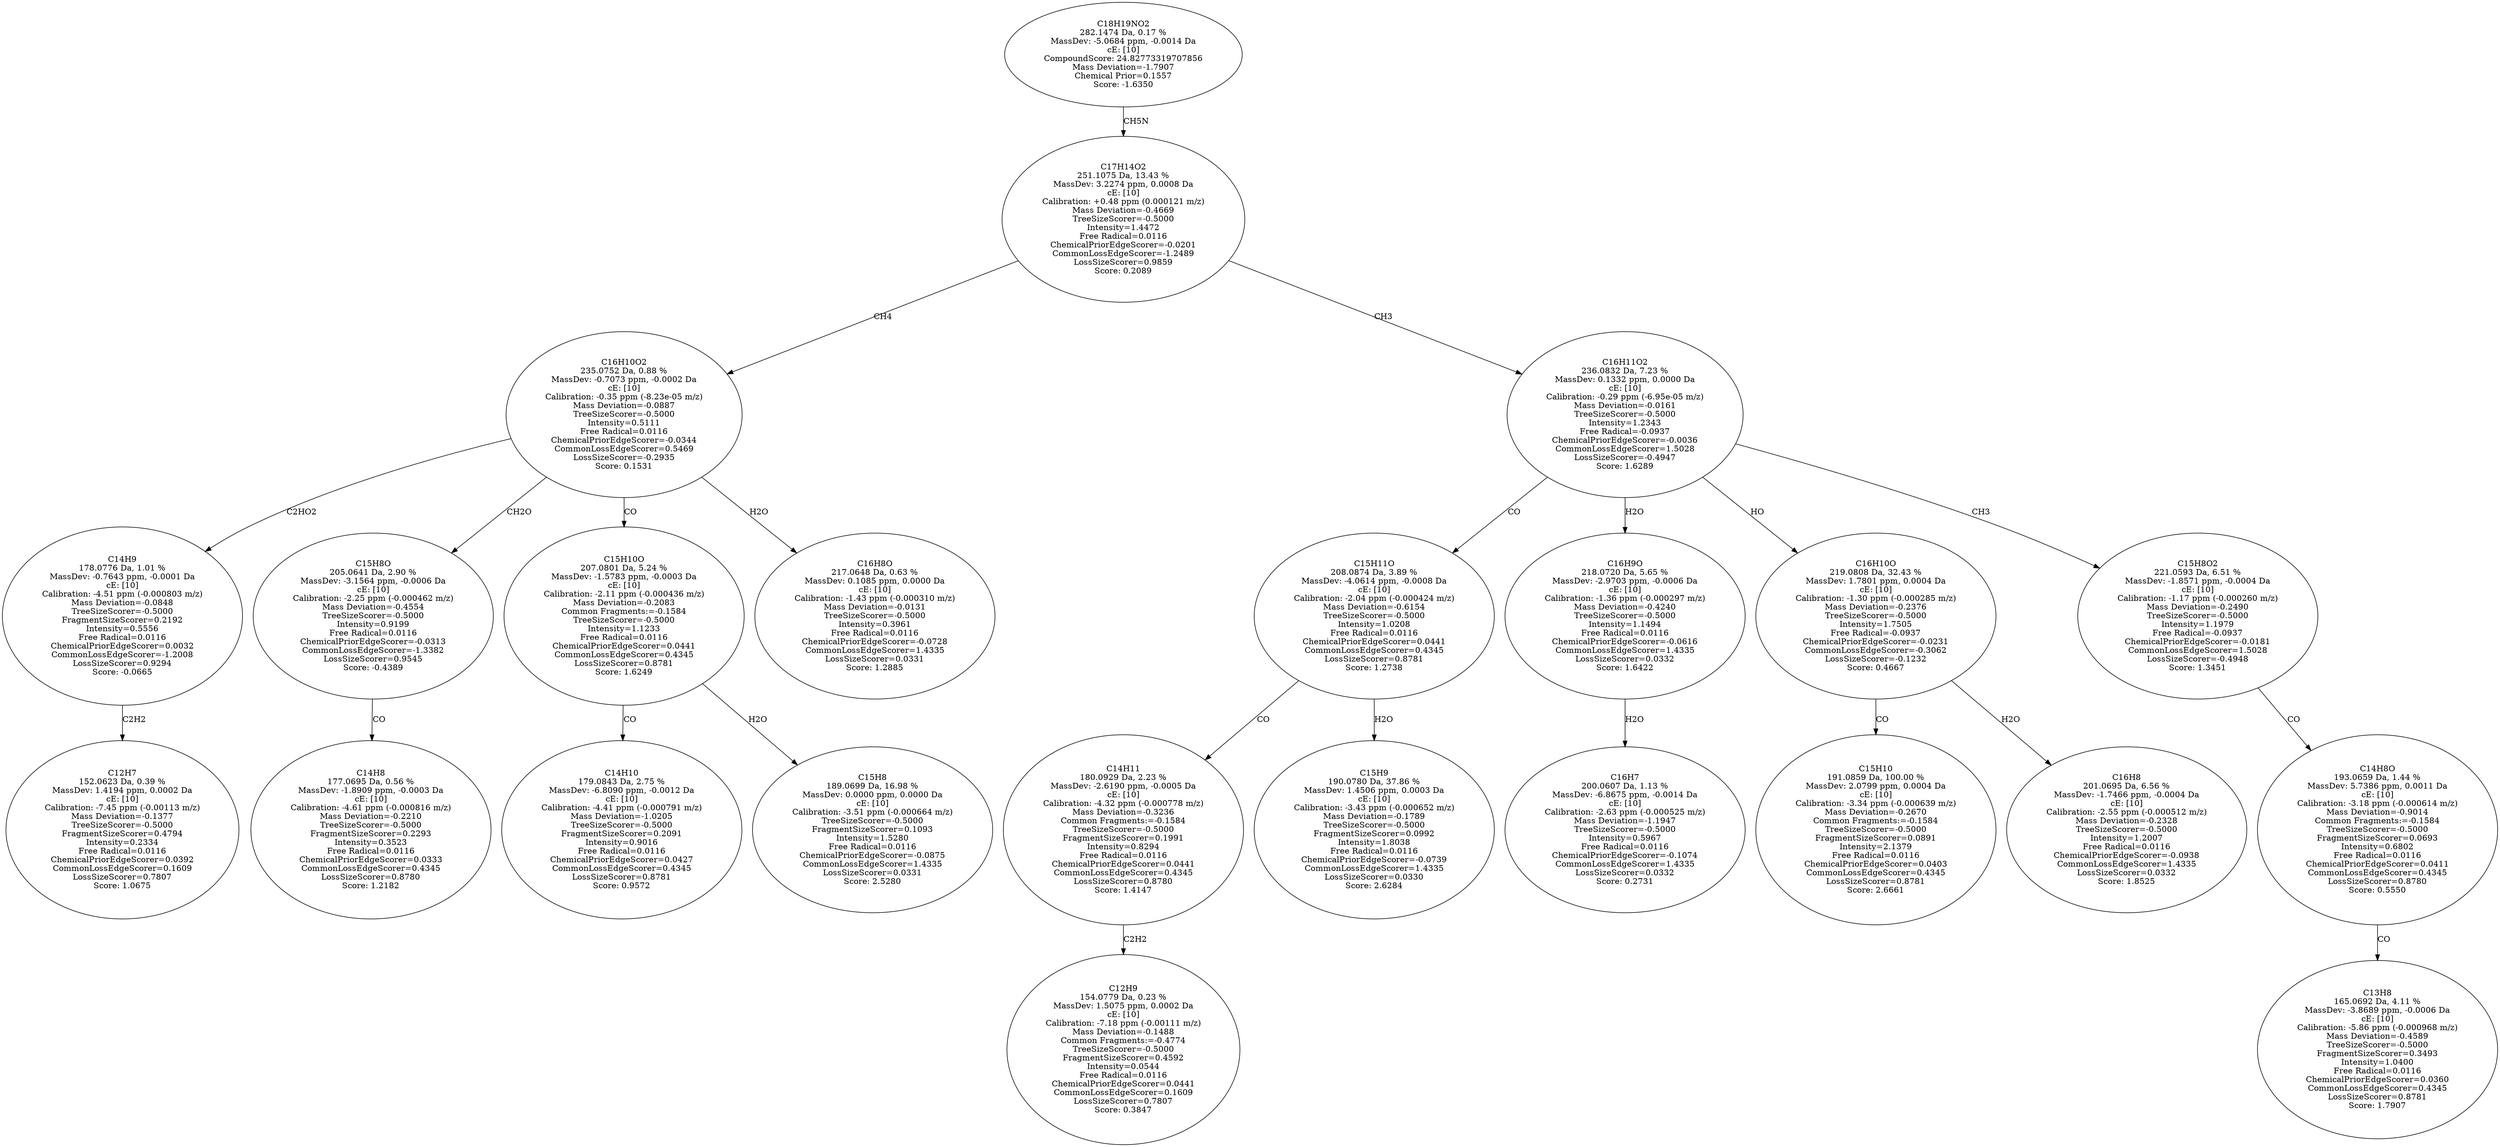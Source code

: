 strict digraph {
v1 [label="C12H7\n152.0623 Da, 0.39 %\nMassDev: 1.4194 ppm, 0.0002 Da\ncE: [10]\nCalibration: -7.45 ppm (-0.00113 m/z)\nMass Deviation=-0.1377\nTreeSizeScorer=-0.5000\nFragmentSizeScorer=0.4794\nIntensity=0.2334\nFree Radical=0.0116\nChemicalPriorEdgeScorer=0.0392\nCommonLossEdgeScorer=0.1609\nLossSizeScorer=0.7807\nScore: 1.0675"];
v2 [label="C14H9\n178.0776 Da, 1.01 %\nMassDev: -0.7643 ppm, -0.0001 Da\ncE: [10]\nCalibration: -4.51 ppm (-0.000803 m/z)\nMass Deviation=-0.0848\nTreeSizeScorer=-0.5000\nFragmentSizeScorer=0.2192\nIntensity=0.5556\nFree Radical=0.0116\nChemicalPriorEdgeScorer=0.0032\nCommonLossEdgeScorer=-1.2008\nLossSizeScorer=0.9294\nScore: -0.0665"];
v3 [label="C14H8\n177.0695 Da, 0.56 %\nMassDev: -1.8909 ppm, -0.0003 Da\ncE: [10]\nCalibration: -4.61 ppm (-0.000816 m/z)\nMass Deviation=-0.2210\nTreeSizeScorer=-0.5000\nFragmentSizeScorer=0.2293\nIntensity=0.3523\nFree Radical=0.0116\nChemicalPriorEdgeScorer=0.0333\nCommonLossEdgeScorer=0.4345\nLossSizeScorer=0.8780\nScore: 1.2182"];
v4 [label="C15H8O\n205.0641 Da, 2.90 %\nMassDev: -3.1564 ppm, -0.0006 Da\ncE: [10]\nCalibration: -2.25 ppm (-0.000462 m/z)\nMass Deviation=-0.4554\nTreeSizeScorer=-0.5000\nIntensity=0.9199\nFree Radical=0.0116\nChemicalPriorEdgeScorer=-0.0313\nCommonLossEdgeScorer=-1.3382\nLossSizeScorer=0.9545\nScore: -0.4389"];
v5 [label="C14H10\n179.0843 Da, 2.75 %\nMassDev: -6.8090 ppm, -0.0012 Da\ncE: [10]\nCalibration: -4.41 ppm (-0.000791 m/z)\nMass Deviation=-1.0205\nTreeSizeScorer=-0.5000\nFragmentSizeScorer=0.2091\nIntensity=0.9016\nFree Radical=0.0116\nChemicalPriorEdgeScorer=0.0427\nCommonLossEdgeScorer=0.4345\nLossSizeScorer=0.8781\nScore: 0.9572"];
v6 [label="C15H8\n189.0699 Da, 16.98 %\nMassDev: 0.0000 ppm, 0.0000 Da\ncE: [10]\nCalibration: -3.51 ppm (-0.000664 m/z)\nTreeSizeScorer=-0.5000\nFragmentSizeScorer=0.1093\nIntensity=1.5280\nFree Radical=0.0116\nChemicalPriorEdgeScorer=-0.0875\nCommonLossEdgeScorer=1.4335\nLossSizeScorer=0.0331\nScore: 2.5280"];
v7 [label="C15H10O\n207.0801 Da, 5.24 %\nMassDev: -1.5783 ppm, -0.0003 Da\ncE: [10]\nCalibration: -2.11 ppm (-0.000436 m/z)\nMass Deviation=-0.2083\nCommon Fragments:=-0.1584\nTreeSizeScorer=-0.5000\nIntensity=1.1233\nFree Radical=0.0116\nChemicalPriorEdgeScorer=0.0441\nCommonLossEdgeScorer=0.4345\nLossSizeScorer=0.8781\nScore: 1.6249"];
v8 [label="C16H8O\n217.0648 Da, 0.63 %\nMassDev: 0.1085 ppm, 0.0000 Da\ncE: [10]\nCalibration: -1.43 ppm (-0.000310 m/z)\nMass Deviation=-0.0131\nTreeSizeScorer=-0.5000\nIntensity=0.3961\nFree Radical=0.0116\nChemicalPriorEdgeScorer=-0.0728\nCommonLossEdgeScorer=1.4335\nLossSizeScorer=0.0331\nScore: 1.2885"];
v9 [label="C16H10O2\n235.0752 Da, 0.88 %\nMassDev: -0.7073 ppm, -0.0002 Da\ncE: [10]\nCalibration: -0.35 ppm (-8.23e-05 m/z)\nMass Deviation=-0.0887\nTreeSizeScorer=-0.5000\nIntensity=0.5111\nFree Radical=0.0116\nChemicalPriorEdgeScorer=-0.0344\nCommonLossEdgeScorer=0.5469\nLossSizeScorer=-0.2935\nScore: 0.1531"];
v10 [label="C12H9\n154.0779 Da, 0.23 %\nMassDev: 1.5075 ppm, 0.0002 Da\ncE: [10]\nCalibration: -7.18 ppm (-0.00111 m/z)\nMass Deviation=-0.1488\nCommon Fragments:=-0.4774\nTreeSizeScorer=-0.5000\nFragmentSizeScorer=0.4592\nIntensity=0.0544\nFree Radical=0.0116\nChemicalPriorEdgeScorer=0.0441\nCommonLossEdgeScorer=0.1609\nLossSizeScorer=0.7807\nScore: 0.3847"];
v11 [label="C14H11\n180.0929 Da, 2.23 %\nMassDev: -2.6190 ppm, -0.0005 Da\ncE: [10]\nCalibration: -4.32 ppm (-0.000778 m/z)\nMass Deviation=-0.3236\nCommon Fragments:=-0.1584\nTreeSizeScorer=-0.5000\nFragmentSizeScorer=0.1991\nIntensity=0.8294\nFree Radical=0.0116\nChemicalPriorEdgeScorer=0.0441\nCommonLossEdgeScorer=0.4345\nLossSizeScorer=0.8780\nScore: 1.4147"];
v12 [label="C15H9\n190.0780 Da, 37.86 %\nMassDev: 1.4506 ppm, 0.0003 Da\ncE: [10]\nCalibration: -3.43 ppm (-0.000652 m/z)\nMass Deviation=-0.1789\nTreeSizeScorer=-0.5000\nFragmentSizeScorer=0.0992\nIntensity=1.8038\nFree Radical=0.0116\nChemicalPriorEdgeScorer=-0.0739\nCommonLossEdgeScorer=1.4335\nLossSizeScorer=0.0330\nScore: 2.6284"];
v13 [label="C15H11O\n208.0874 Da, 3.89 %\nMassDev: -4.0614 ppm, -0.0008 Da\ncE: [10]\nCalibration: -2.04 ppm (-0.000424 m/z)\nMass Deviation=-0.6154\nTreeSizeScorer=-0.5000\nIntensity=1.0208\nFree Radical=0.0116\nChemicalPriorEdgeScorer=0.0441\nCommonLossEdgeScorer=0.4345\nLossSizeScorer=0.8781\nScore: 1.2738"];
v14 [label="C16H7\n200.0607 Da, 1.13 %\nMassDev: -6.8675 ppm, -0.0014 Da\ncE: [10]\nCalibration: -2.63 ppm (-0.000525 m/z)\nMass Deviation=-1.1947\nTreeSizeScorer=-0.5000\nIntensity=0.5967\nFree Radical=0.0116\nChemicalPriorEdgeScorer=-0.1074\nCommonLossEdgeScorer=1.4335\nLossSizeScorer=0.0332\nScore: 0.2731"];
v15 [label="C16H9O\n218.0720 Da, 5.65 %\nMassDev: -2.9703 ppm, -0.0006 Da\ncE: [10]\nCalibration: -1.36 ppm (-0.000297 m/z)\nMass Deviation=-0.4240\nTreeSizeScorer=-0.5000\nIntensity=1.1494\nFree Radical=0.0116\nChemicalPriorEdgeScorer=-0.0616\nCommonLossEdgeScorer=1.4335\nLossSizeScorer=0.0332\nScore: 1.6422"];
v16 [label="C15H10\n191.0859 Da, 100.00 %\nMassDev: 2.0799 ppm, 0.0004 Da\ncE: [10]\nCalibration: -3.34 ppm (-0.000639 m/z)\nMass Deviation=-0.2670\nCommon Fragments:=-0.1584\nTreeSizeScorer=-0.5000\nFragmentSizeScorer=0.0891\nIntensity=2.1379\nFree Radical=0.0116\nChemicalPriorEdgeScorer=0.0403\nCommonLossEdgeScorer=0.4345\nLossSizeScorer=0.8781\nScore: 2.6661"];
v17 [label="C16H8\n201.0695 Da, 6.56 %\nMassDev: -1.7466 ppm, -0.0004 Da\ncE: [10]\nCalibration: -2.55 ppm (-0.000512 m/z)\nMass Deviation=-0.2328\nTreeSizeScorer=-0.5000\nIntensity=1.2007\nFree Radical=0.0116\nChemicalPriorEdgeScorer=-0.0938\nCommonLossEdgeScorer=1.4335\nLossSizeScorer=0.0332\nScore: 1.8525"];
v18 [label="C16H10O\n219.0808 Da, 32.43 %\nMassDev: 1.7801 ppm, 0.0004 Da\ncE: [10]\nCalibration: -1.30 ppm (-0.000285 m/z)\nMass Deviation=-0.2376\nTreeSizeScorer=-0.5000\nIntensity=1.7505\nFree Radical=-0.0937\nChemicalPriorEdgeScorer=-0.0231\nCommonLossEdgeScorer=-0.3062\nLossSizeScorer=-0.1232\nScore: 0.4667"];
v19 [label="C13H8\n165.0692 Da, 4.11 %\nMassDev: -3.8689 ppm, -0.0006 Da\ncE: [10]\nCalibration: -5.86 ppm (-0.000968 m/z)\nMass Deviation=-0.4589\nTreeSizeScorer=-0.5000\nFragmentSizeScorer=0.3493\nIntensity=1.0400\nFree Radical=0.0116\nChemicalPriorEdgeScorer=0.0360\nCommonLossEdgeScorer=0.4345\nLossSizeScorer=0.8781\nScore: 1.7907"];
v20 [label="C14H8O\n193.0659 Da, 1.44 %\nMassDev: 5.7386 ppm, 0.0011 Da\ncE: [10]\nCalibration: -3.18 ppm (-0.000614 m/z)\nMass Deviation=-0.9014\nCommon Fragments:=-0.1584\nTreeSizeScorer=-0.5000\nFragmentSizeScorer=0.0693\nIntensity=0.6802\nFree Radical=0.0116\nChemicalPriorEdgeScorer=0.0411\nCommonLossEdgeScorer=0.4345\nLossSizeScorer=0.8780\nScore: 0.5550"];
v21 [label="C15H8O2\n221.0593 Da, 6.51 %\nMassDev: -1.8571 ppm, -0.0004 Da\ncE: [10]\nCalibration: -1.17 ppm (-0.000260 m/z)\nMass Deviation=-0.2490\nTreeSizeScorer=-0.5000\nIntensity=1.1979\nFree Radical=-0.0937\nChemicalPriorEdgeScorer=-0.0181\nCommonLossEdgeScorer=1.5028\nLossSizeScorer=-0.4948\nScore: 1.3451"];
v22 [label="C16H11O2\n236.0832 Da, 7.23 %\nMassDev: 0.1332 ppm, 0.0000 Da\ncE: [10]\nCalibration: -0.29 ppm (-6.95e-05 m/z)\nMass Deviation=-0.0161\nTreeSizeScorer=-0.5000\nIntensity=1.2343\nFree Radical=-0.0937\nChemicalPriorEdgeScorer=-0.0036\nCommonLossEdgeScorer=1.5028\nLossSizeScorer=-0.4947\nScore: 1.6289"];
v23 [label="C17H14O2\n251.1075 Da, 13.43 %\nMassDev: 3.2274 ppm, 0.0008 Da\ncE: [10]\nCalibration: +0.48 ppm (0.000121 m/z)\nMass Deviation=-0.4669\nTreeSizeScorer=-0.5000\nIntensity=1.4472\nFree Radical=0.0116\nChemicalPriorEdgeScorer=-0.0201\nCommonLossEdgeScorer=-1.2489\nLossSizeScorer=0.9859\nScore: 0.2089"];
v24 [label="C18H19NO2\n282.1474 Da, 0.17 %\nMassDev: -5.0684 ppm, -0.0014 Da\ncE: [10]\nCompoundScore: 24.82773319707856\nMass Deviation=-1.7907\nChemical Prior=0.1557\nScore: -1.6350"];
v2 -> v1 [label="C2H2"];
v9 -> v2 [label="C2HO2"];
v4 -> v3 [label="CO"];
v9 -> v4 [label="CH2O"];
v7 -> v5 [label="CO"];
v7 -> v6 [label="H2O"];
v9 -> v7 [label="CO"];
v9 -> v8 [label="H2O"];
v23 -> v9 [label="CH4"];
v11 -> v10 [label="C2H2"];
v13 -> v11 [label="CO"];
v13 -> v12 [label="H2O"];
v22 -> v13 [label="CO"];
v15 -> v14 [label="H2O"];
v22 -> v15 [label="H2O"];
v18 -> v16 [label="CO"];
v18 -> v17 [label="H2O"];
v22 -> v18 [label="HO"];
v20 -> v19 [label="CO"];
v21 -> v20 [label="CO"];
v22 -> v21 [label="CH3"];
v23 -> v22 [label="CH3"];
v24 -> v23 [label="CH5N"];
}